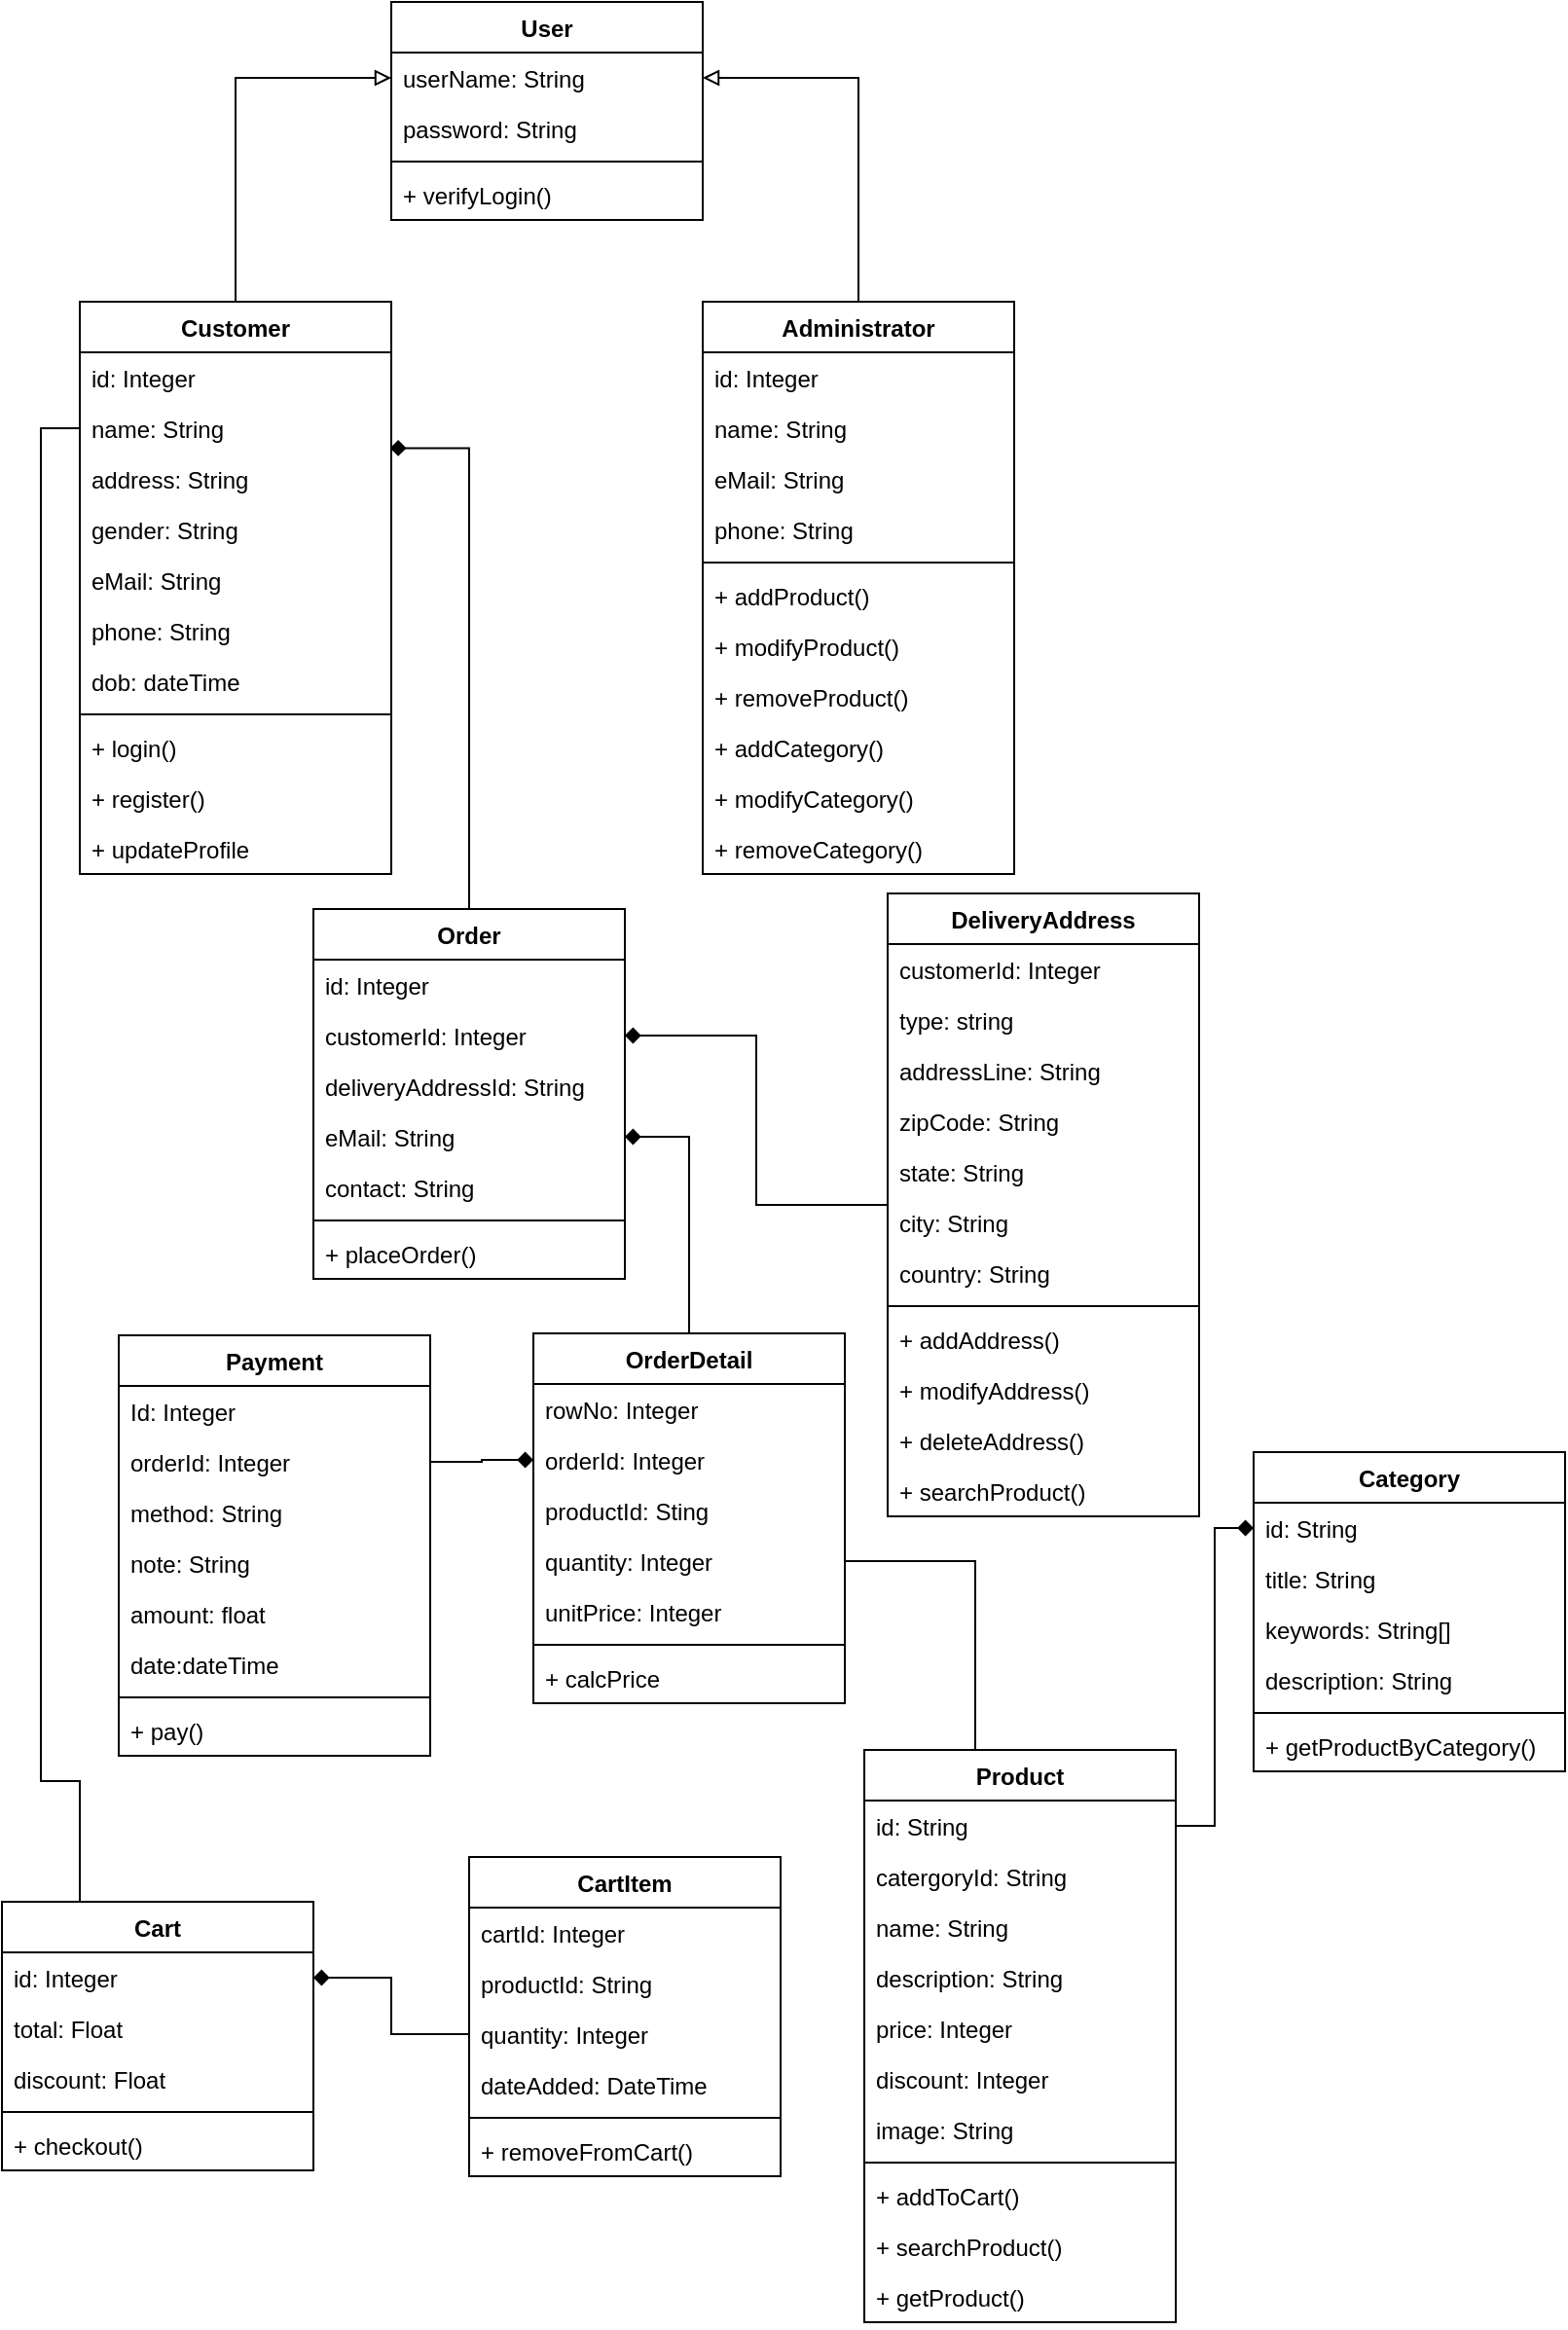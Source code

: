 <mxfile version="13.2.1" type="device"><diagram name="Page-1" id="c4acf3e9-155e-7222-9cf6-157b1a14988f"><mxGraphModel dx="4176" dy="492" grid="1" gridSize="10" guides="1" tooltips="1" connect="1" arrows="1" fold="1" page="1" pageScale="1" pageWidth="827" pageHeight="1169" background="#ffffff" math="0" shadow="0"><root><mxCell id="0"/><mxCell id="1" parent="0"/><mxCell id="T1n9nwvDOvNooArTPlpP-39" style="edgeStyle=orthogonalEdgeStyle;rounded=0;orthogonalLoop=1;jettySize=auto;html=1;entryX=0;entryY=0.5;entryDx=0;entryDy=0;endArrow=block;endFill=0;" parent="1" source="T1n9nwvDOvNooArTPlpP-8" target="T1n9nwvDOvNooArTPlpP-3" edge="1"><mxGeometry relative="1" as="geometry"/></mxCell><mxCell id="T1n9nwvDOvNooArTPlpP-40" style="edgeStyle=orthogonalEdgeStyle;rounded=0;orthogonalLoop=1;jettySize=auto;html=1;exitX=0.5;exitY=0;exitDx=0;exitDy=0;entryX=1;entryY=0.5;entryDx=0;entryDy=0;endArrow=block;endFill=0;strokeWidth=1;" parent="1" source="T1n9nwvDOvNooArTPlpP-27" target="T1n9nwvDOvNooArTPlpP-3" edge="1"><mxGeometry relative="1" as="geometry"/></mxCell><mxCell id="T1n9nwvDOvNooArTPlpP-107" style="edgeStyle=orthogonalEdgeStyle;rounded=0;orthogonalLoop=1;jettySize=auto;html=1;exitX=0.5;exitY=0;exitDx=0;exitDy=0;entryX=0.996;entryY=-0.108;entryDx=0;entryDy=0;entryPerimeter=0;endArrow=diamond;endFill=1;strokeWidth=1;" parent="1" source="T1n9nwvDOvNooArTPlpP-45" target="m4Jl85H7s8tDo2UNSigr-45" edge="1"><mxGeometry relative="1" as="geometry"/></mxCell><mxCell id="T1n9nwvDOvNooArTPlpP-110" style="edgeStyle=orthogonalEdgeStyle;rounded=0;orthogonalLoop=1;jettySize=auto;html=1;exitX=0.5;exitY=0;exitDx=0;exitDy=0;entryX=1;entryY=0.5;entryDx=0;entryDy=0;endArrow=diamond;endFill=1;strokeWidth=1;" parent="1" source="T1n9nwvDOvNooArTPlpP-76" target="T1n9nwvDOvNooArTPlpP-49" edge="1"><mxGeometry relative="1" as="geometry"/></mxCell><mxCell id="T1n9nwvDOvNooArTPlpP-115" style="edgeStyle=orthogonalEdgeStyle;rounded=0;orthogonalLoop=1;jettySize=auto;html=1;exitX=1;exitY=0.5;exitDx=0;exitDy=0;entryX=0;entryY=0.5;entryDx=0;entryDy=0;endArrow=diamond;endFill=1;strokeWidth=1;" parent="1" source="T1n9nwvDOvNooArTPlpP-88" target="T1n9nwvDOvNooArTPlpP-96" edge="1"><mxGeometry relative="1" as="geometry"/></mxCell><mxCell id="T1n9nwvDOvNooArTPlpP-124" style="edgeStyle=orthogonalEdgeStyle;rounded=0;orthogonalLoop=1;jettySize=auto;html=1;exitX=1;exitY=0.5;exitDx=0;exitDy=0;entryX=0;entryY=0.5;entryDx=0;entryDy=0;endArrow=diamond;endFill=1;strokeWidth=1;" parent="1" source="m4Jl85H7s8tDo2UNSigr-83" target="T1n9nwvDOvNooArTPlpP-78" edge="1"><mxGeometry relative="1" as="geometry"/></mxCell><mxCell id="T1n9nwvDOvNooArTPlpP-141" style="edgeStyle=orthogonalEdgeStyle;rounded=0;orthogonalLoop=1;jettySize=auto;html=1;exitX=0.25;exitY=0;exitDx=0;exitDy=0;entryX=0;entryY=0.5;entryDx=0;entryDy=0;endArrow=none;endFill=0;strokeWidth=1;" parent="1" source="T1n9nwvDOvNooArTPlpP-125" target="m4Jl85H7s8tDo2UNSigr-44" edge="1"><mxGeometry relative="1" as="geometry"><Array as="points"><mxPoint x="-3270" y="920"/><mxPoint x="-3270" y="225"/></Array></mxGeometry></mxCell><mxCell id="T1n9nwvDOvNooArTPlpP-140" style="edgeStyle=orthogonalEdgeStyle;rounded=0;orthogonalLoop=1;jettySize=auto;html=1;exitX=0;exitY=0.5;exitDx=0;exitDy=0;endArrow=diamond;endFill=1;strokeWidth=1;" parent="1" source="T1n9nwvDOvNooArTPlpP-136" target="T1n9nwvDOvNooArTPlpP-126" edge="1"><mxGeometry relative="1" as="geometry"/></mxCell><mxCell id="T1n9nwvDOvNooArTPlpP-2" value="User" style="swimlane;fontStyle=1;align=center;verticalAlign=top;childLayout=stackLayout;horizontal=1;startSize=26;horizontalStack=0;resizeParent=1;resizeParentMax=0;resizeLast=0;collapsible=1;marginBottom=0;strokeColor=#000000;" parent="1" vertex="1"><mxGeometry x="-3090" y="6" width="160" height="112" as="geometry"/></mxCell><mxCell id="T1n9nwvDOvNooArTPlpP-3" value="userName: String" style="text;strokeColor=none;fillColor=none;align=left;verticalAlign=top;spacingLeft=4;spacingRight=4;overflow=hidden;rotatable=0;points=[[0,0.5],[1,0.5]];portConstraint=eastwest;" parent="T1n9nwvDOvNooArTPlpP-2" vertex="1"><mxGeometry y="26" width="160" height="26" as="geometry"/></mxCell><mxCell id="T1n9nwvDOvNooArTPlpP-6" value="password: String" style="text;strokeColor=none;fillColor=none;align=left;verticalAlign=top;spacingLeft=4;spacingRight=4;overflow=hidden;rotatable=0;points=[[0,0.5],[1,0.5]];portConstraint=eastwest;" parent="T1n9nwvDOvNooArTPlpP-2" vertex="1"><mxGeometry y="52" width="160" height="26" as="geometry"/></mxCell><mxCell id="T1n9nwvDOvNooArTPlpP-4" value="" style="line;strokeWidth=1;fillColor=none;align=left;verticalAlign=middle;spacingTop=-1;spacingLeft=3;spacingRight=3;rotatable=0;labelPosition=right;points=[];portConstraint=eastwest;" parent="T1n9nwvDOvNooArTPlpP-2" vertex="1"><mxGeometry y="78" width="160" height="8" as="geometry"/></mxCell><mxCell id="T1n9nwvDOvNooArTPlpP-5" value="+ verifyLogin()" style="text;strokeColor=none;fillColor=none;align=left;verticalAlign=top;spacingLeft=4;spacingRight=4;overflow=hidden;rotatable=0;points=[[0,0.5],[1,0.5]];portConstraint=eastwest;" parent="T1n9nwvDOvNooArTPlpP-2" vertex="1"><mxGeometry y="86" width="160" height="26" as="geometry"/></mxCell><mxCell id="T1n9nwvDOvNooArTPlpP-8" value="Customer" style="swimlane;fontStyle=1;align=center;verticalAlign=top;childLayout=stackLayout;horizontal=1;startSize=26;horizontalStack=0;resizeParent=1;resizeParentMax=0;resizeLast=0;collapsible=1;marginBottom=0;strokeColor=#000000;" parent="1" vertex="1"><mxGeometry x="-3250" y="160" width="160" height="294" as="geometry"/></mxCell><mxCell id="m4Jl85H7s8tDo2UNSigr-43" value="id: Integer" style="text;strokeColor=none;fillColor=none;align=left;verticalAlign=top;spacingLeft=4;spacingRight=4;overflow=hidden;rotatable=0;points=[[0,0.5],[1,0.5]];portConstraint=eastwest;" parent="T1n9nwvDOvNooArTPlpP-8" vertex="1"><mxGeometry y="26" width="160" height="26" as="geometry"/></mxCell><mxCell id="m4Jl85H7s8tDo2UNSigr-44" value="name: String" style="text;strokeColor=none;fillColor=none;align=left;verticalAlign=top;spacingLeft=4;spacingRight=4;overflow=hidden;rotatable=0;points=[[0,0.5],[1,0.5]];portConstraint=eastwest;" parent="T1n9nwvDOvNooArTPlpP-8" vertex="1"><mxGeometry y="52" width="160" height="26" as="geometry"/></mxCell><mxCell id="m4Jl85H7s8tDo2UNSigr-45" value="address: String" style="text;strokeColor=none;fillColor=none;align=left;verticalAlign=top;spacingLeft=4;spacingRight=4;overflow=hidden;rotatable=0;points=[[0,0.5],[1,0.5]];portConstraint=eastwest;" parent="T1n9nwvDOvNooArTPlpP-8" vertex="1"><mxGeometry y="78" width="160" height="26" as="geometry"/></mxCell><mxCell id="qxZsNYd_0DM3ikeg8YH5-7" value="gender: String" style="text;strokeColor=none;fillColor=none;align=left;verticalAlign=top;spacingLeft=4;spacingRight=4;overflow=hidden;rotatable=0;points=[[0,0.5],[1,0.5]];portConstraint=eastwest;" vertex="1" parent="T1n9nwvDOvNooArTPlpP-8"><mxGeometry y="104" width="160" height="26" as="geometry"/></mxCell><mxCell id="m4Jl85H7s8tDo2UNSigr-46" value="eMail: String" style="text;strokeColor=none;fillColor=none;align=left;verticalAlign=top;spacingLeft=4;spacingRight=4;overflow=hidden;rotatable=0;points=[[0,0.5],[1,0.5]];portConstraint=eastwest;" parent="T1n9nwvDOvNooArTPlpP-8" vertex="1"><mxGeometry y="130" width="160" height="26" as="geometry"/></mxCell><mxCell id="m4Jl85H7s8tDo2UNSigr-47" value="phone: String" style="text;strokeColor=none;fillColor=none;align=left;verticalAlign=top;spacingLeft=4;spacingRight=4;overflow=hidden;rotatable=0;points=[[0,0.5],[1,0.5]];portConstraint=eastwest;" parent="T1n9nwvDOvNooArTPlpP-8" vertex="1"><mxGeometry y="156" width="160" height="26" as="geometry"/></mxCell><mxCell id="qxZsNYd_0DM3ikeg8YH5-8" value="dob: dateTime" style="text;strokeColor=none;fillColor=none;align=left;verticalAlign=top;spacingLeft=4;spacingRight=4;overflow=hidden;rotatable=0;points=[[0,0.5],[1,0.5]];portConstraint=eastwest;" vertex="1" parent="T1n9nwvDOvNooArTPlpP-8"><mxGeometry y="182" width="160" height="26" as="geometry"/></mxCell><mxCell id="T1n9nwvDOvNooArTPlpP-11" value="" style="line;strokeWidth=1;fillColor=none;align=left;verticalAlign=middle;spacingTop=-1;spacingLeft=3;spacingRight=3;rotatable=0;labelPosition=right;points=[];portConstraint=eastwest;" parent="T1n9nwvDOvNooArTPlpP-8" vertex="1"><mxGeometry y="208" width="160" height="8" as="geometry"/></mxCell><mxCell id="T1n9nwvDOvNooArTPlpP-35" value="+ login()" style="text;strokeColor=none;fillColor=none;align=left;verticalAlign=top;spacingLeft=4;spacingRight=4;overflow=hidden;rotatable=0;points=[[0,0.5],[1,0.5]];portConstraint=eastwest;" parent="T1n9nwvDOvNooArTPlpP-8" vertex="1"><mxGeometry y="216" width="160" height="26" as="geometry"/></mxCell><mxCell id="T1n9nwvDOvNooArTPlpP-38" value="+ register()" style="text;strokeColor=none;fillColor=none;align=left;verticalAlign=top;spacingLeft=4;spacingRight=4;overflow=hidden;rotatable=0;points=[[0,0.5],[1,0.5]];portConstraint=eastwest;" parent="T1n9nwvDOvNooArTPlpP-8" vertex="1"><mxGeometry y="242" width="160" height="26" as="geometry"/></mxCell><mxCell id="T1n9nwvDOvNooArTPlpP-37" value="+ updateProfile" style="text;strokeColor=none;fillColor=none;align=left;verticalAlign=top;spacingLeft=4;spacingRight=4;overflow=hidden;rotatable=0;points=[[0,0.5],[1,0.5]];portConstraint=eastwest;" parent="T1n9nwvDOvNooArTPlpP-8" vertex="1"><mxGeometry y="268" width="160" height="26" as="geometry"/></mxCell><mxCell id="T1n9nwvDOvNooArTPlpP-27" value="Administrator" style="swimlane;fontStyle=1;align=center;verticalAlign=top;childLayout=stackLayout;horizontal=1;startSize=26;horizontalStack=0;resizeParent=1;resizeParentMax=0;resizeLast=0;collapsible=1;marginBottom=0;strokeColor=#000000;" parent="1" vertex="1"><mxGeometry x="-2930" y="160" width="160" height="294" as="geometry"/></mxCell><mxCell id="T1n9nwvDOvNooArTPlpP-28" value="id: Integer" style="text;strokeColor=none;fillColor=none;align=left;verticalAlign=top;spacingLeft=4;spacingRight=4;overflow=hidden;rotatable=0;points=[[0,0.5],[1,0.5]];portConstraint=eastwest;" parent="T1n9nwvDOvNooArTPlpP-27" vertex="1"><mxGeometry y="26" width="160" height="26" as="geometry"/></mxCell><mxCell id="T1n9nwvDOvNooArTPlpP-29" value="name: String" style="text;strokeColor=none;fillColor=none;align=left;verticalAlign=top;spacingLeft=4;spacingRight=4;overflow=hidden;rotatable=0;points=[[0,0.5],[1,0.5]];portConstraint=eastwest;" parent="T1n9nwvDOvNooArTPlpP-27" vertex="1"><mxGeometry y="52" width="160" height="26" as="geometry"/></mxCell><mxCell id="T1n9nwvDOvNooArTPlpP-31" value="eMail: String" style="text;strokeColor=none;fillColor=none;align=left;verticalAlign=top;spacingLeft=4;spacingRight=4;overflow=hidden;rotatable=0;points=[[0,0.5],[1,0.5]];portConstraint=eastwest;" parent="T1n9nwvDOvNooArTPlpP-27" vertex="1"><mxGeometry y="78" width="160" height="26" as="geometry"/></mxCell><mxCell id="T1n9nwvDOvNooArTPlpP-32" value="phone: String" style="text;strokeColor=none;fillColor=none;align=left;verticalAlign=top;spacingLeft=4;spacingRight=4;overflow=hidden;rotatable=0;points=[[0,0.5],[1,0.5]];portConstraint=eastwest;" parent="T1n9nwvDOvNooArTPlpP-27" vertex="1"><mxGeometry y="104" width="160" height="26" as="geometry"/></mxCell><mxCell id="T1n9nwvDOvNooArTPlpP-33" value="" style="line;strokeWidth=1;fillColor=none;align=left;verticalAlign=middle;spacingTop=-1;spacingLeft=3;spacingRight=3;rotatable=0;labelPosition=right;points=[];portConstraint=eastwest;" parent="T1n9nwvDOvNooArTPlpP-27" vertex="1"><mxGeometry y="130" width="160" height="8" as="geometry"/></mxCell><mxCell id="T1n9nwvDOvNooArTPlpP-41" value="+ addProduct()" style="text;strokeColor=none;fillColor=none;align=left;verticalAlign=top;spacingLeft=4;spacingRight=4;overflow=hidden;rotatable=0;points=[[0,0.5],[1,0.5]];portConstraint=eastwest;" parent="T1n9nwvDOvNooArTPlpP-27" vertex="1"><mxGeometry y="138" width="160" height="26" as="geometry"/></mxCell><mxCell id="T1n9nwvDOvNooArTPlpP-44" value="+ modifyProduct()" style="text;strokeColor=none;fillColor=none;align=left;verticalAlign=top;spacingLeft=4;spacingRight=4;overflow=hidden;rotatable=0;points=[[0,0.5],[1,0.5]];portConstraint=eastwest;" parent="T1n9nwvDOvNooArTPlpP-27" vertex="1"><mxGeometry y="164" width="160" height="26" as="geometry"/></mxCell><mxCell id="T1n9nwvDOvNooArTPlpP-34" value="+ removeProduct()" style="text;strokeColor=none;fillColor=none;align=left;verticalAlign=top;spacingLeft=4;spacingRight=4;overflow=hidden;rotatable=0;points=[[0,0.5],[1,0.5]];portConstraint=eastwest;" parent="T1n9nwvDOvNooArTPlpP-27" vertex="1"><mxGeometry y="190" width="160" height="26" as="geometry"/></mxCell><mxCell id="T1n9nwvDOvNooArTPlpP-42" value="+ addCategory()" style="text;strokeColor=none;fillColor=none;align=left;verticalAlign=top;spacingLeft=4;spacingRight=4;overflow=hidden;rotatable=0;points=[[0,0.5],[1,0.5]];portConstraint=eastwest;" parent="T1n9nwvDOvNooArTPlpP-27" vertex="1"><mxGeometry y="216" width="160" height="26" as="geometry"/></mxCell><mxCell id="T1n9nwvDOvNooArTPlpP-75" value="+ modifyCategory()" style="text;strokeColor=none;fillColor=none;align=left;verticalAlign=top;spacingLeft=4;spacingRight=4;overflow=hidden;rotatable=0;points=[[0,0.5],[1,0.5]];portConstraint=eastwest;" parent="T1n9nwvDOvNooArTPlpP-27" vertex="1"><mxGeometry y="242" width="160" height="26" as="geometry"/></mxCell><mxCell id="T1n9nwvDOvNooArTPlpP-43" value="+ removeCategory()" style="text;strokeColor=none;fillColor=none;align=left;verticalAlign=top;spacingLeft=4;spacingRight=4;overflow=hidden;rotatable=0;points=[[0,0.5],[1,0.5]];portConstraint=eastwest;" parent="T1n9nwvDOvNooArTPlpP-27" vertex="1"><mxGeometry y="268" width="160" height="26" as="geometry"/></mxCell><mxCell id="lBi5rtY-Wy0PxERmM9vF-5" style="edgeStyle=orthogonalEdgeStyle;rounded=0;orthogonalLoop=1;jettySize=auto;html=1;entryX=1;entryY=0.5;entryDx=0;entryDy=0;endArrow=diamond;endFill=1;" parent="1" source="T1n9nwvDOvNooArTPlpP-63" target="T1n9nwvDOvNooArTPlpP-47" edge="1"><mxGeometry relative="1" as="geometry"/></mxCell><mxCell id="T1n9nwvDOvNooArTPlpP-76" value="OrderDetail" style="swimlane;fontStyle=1;align=center;verticalAlign=top;childLayout=stackLayout;horizontal=1;startSize=26;horizontalStack=0;resizeParent=1;resizeParentMax=0;resizeLast=0;collapsible=1;marginBottom=0;strokeColor=#000000;" parent="1" vertex="1"><mxGeometry x="-3017" y="690" width="160" height="190" as="geometry"/></mxCell><mxCell id="T1n9nwvDOvNooArTPlpP-77" value="rowNo: Integer" style="text;strokeColor=none;fillColor=none;align=left;verticalAlign=top;spacingLeft=4;spacingRight=4;overflow=hidden;rotatable=0;points=[[0,0.5],[1,0.5]];portConstraint=eastwest;" parent="T1n9nwvDOvNooArTPlpP-76" vertex="1"><mxGeometry y="26" width="160" height="26" as="geometry"/></mxCell><mxCell id="T1n9nwvDOvNooArTPlpP-78" value="orderId: Integer" style="text;strokeColor=none;fillColor=none;align=left;verticalAlign=top;spacingLeft=4;spacingRight=4;overflow=hidden;rotatable=0;points=[[0,0.5],[1,0.5]];portConstraint=eastwest;" parent="T1n9nwvDOvNooArTPlpP-76" vertex="1"><mxGeometry y="52" width="160" height="26" as="geometry"/></mxCell><mxCell id="T1n9nwvDOvNooArTPlpP-79" value="productId: Sting" style="text;strokeColor=none;fillColor=none;align=left;verticalAlign=top;spacingLeft=4;spacingRight=4;overflow=hidden;rotatable=0;points=[[0,0.5],[1,0.5]];portConstraint=eastwest;" parent="T1n9nwvDOvNooArTPlpP-76" vertex="1"><mxGeometry y="78" width="160" height="26" as="geometry"/></mxCell><mxCell id="T1n9nwvDOvNooArTPlpP-80" value="quantity: Integer" style="text;strokeColor=none;fillColor=none;align=left;verticalAlign=top;spacingLeft=4;spacingRight=4;overflow=hidden;rotatable=0;points=[[0,0.5],[1,0.5]];portConstraint=eastwest;" parent="T1n9nwvDOvNooArTPlpP-76" vertex="1"><mxGeometry y="104" width="160" height="26" as="geometry"/></mxCell><mxCell id="lBi5rtY-Wy0PxERmM9vF-2" value="unitPrice: Integer" style="text;strokeColor=none;fillColor=none;align=left;verticalAlign=top;spacingLeft=4;spacingRight=4;overflow=hidden;rotatable=0;points=[[0,0.5],[1,0.5]];portConstraint=eastwest;" parent="T1n9nwvDOvNooArTPlpP-76" vertex="1"><mxGeometry y="130" width="160" height="26" as="geometry"/></mxCell><mxCell id="T1n9nwvDOvNooArTPlpP-82" value="" style="line;strokeWidth=1;fillColor=none;align=left;verticalAlign=middle;spacingTop=-1;spacingLeft=3;spacingRight=3;rotatable=0;labelPosition=right;points=[];portConstraint=eastwest;" parent="T1n9nwvDOvNooArTPlpP-76" vertex="1"><mxGeometry y="156" width="160" height="8" as="geometry"/></mxCell><mxCell id="T1n9nwvDOvNooArTPlpP-83" value="+ calcPrice" style="text;strokeColor=none;fillColor=none;align=left;verticalAlign=top;spacingLeft=4;spacingRight=4;overflow=hidden;rotatable=0;points=[[0,0.5],[1,0.5]];portConstraint=eastwest;" parent="T1n9nwvDOvNooArTPlpP-76" vertex="1"><mxGeometry y="164" width="160" height="26" as="geometry"/></mxCell><mxCell id="T1n9nwvDOvNooArTPlpP-63" value="DeliveryAddress" style="swimlane;fontStyle=1;align=center;verticalAlign=top;childLayout=stackLayout;horizontal=1;startSize=26;horizontalStack=0;resizeParent=1;resizeParentMax=0;resizeLast=0;collapsible=1;marginBottom=0;strokeColor=#000000;" parent="1" vertex="1"><mxGeometry x="-2835" y="464" width="160" height="320" as="geometry"/></mxCell><mxCell id="T1n9nwvDOvNooArTPlpP-65" value="customerId: Integer" style="text;strokeColor=none;fillColor=none;align=left;verticalAlign=top;spacingLeft=4;spacingRight=4;overflow=hidden;rotatable=0;points=[[0,0.5],[1,0.5]];portConstraint=eastwest;" parent="T1n9nwvDOvNooArTPlpP-63" vertex="1"><mxGeometry y="26" width="160" height="26" as="geometry"/></mxCell><mxCell id="T1n9nwvDOvNooArTPlpP-67" value="type: string" style="text;strokeColor=none;fillColor=none;align=left;verticalAlign=top;spacingLeft=4;spacingRight=4;overflow=hidden;rotatable=0;points=[[0,0.5],[1,0.5]];portConstraint=eastwest;" parent="T1n9nwvDOvNooArTPlpP-63" vertex="1"><mxGeometry y="52" width="160" height="26" as="geometry"/></mxCell><mxCell id="T1n9nwvDOvNooArTPlpP-66" value="addressLine: String" style="text;strokeColor=none;fillColor=none;align=left;verticalAlign=top;spacingLeft=4;spacingRight=4;overflow=hidden;rotatable=0;points=[[0,0.5],[1,0.5]];portConstraint=eastwest;" parent="T1n9nwvDOvNooArTPlpP-63" vertex="1"><mxGeometry y="78" width="160" height="26" as="geometry"/></mxCell><mxCell id="qxZsNYd_0DM3ikeg8YH5-1" value="zipCode: String" style="text;strokeColor=none;fillColor=none;align=left;verticalAlign=top;spacingLeft=4;spacingRight=4;overflow=hidden;rotatable=0;points=[[0,0.5],[1,0.5]];portConstraint=eastwest;" vertex="1" parent="T1n9nwvDOvNooArTPlpP-63"><mxGeometry y="104" width="160" height="26" as="geometry"/></mxCell><mxCell id="qxZsNYd_0DM3ikeg8YH5-2" value="state: String" style="text;strokeColor=none;fillColor=none;align=left;verticalAlign=top;spacingLeft=4;spacingRight=4;overflow=hidden;rotatable=0;points=[[0,0.5],[1,0.5]];portConstraint=eastwest;" vertex="1" parent="T1n9nwvDOvNooArTPlpP-63"><mxGeometry y="130" width="160" height="26" as="geometry"/></mxCell><mxCell id="qxZsNYd_0DM3ikeg8YH5-5" value="city: String" style="text;strokeColor=none;fillColor=none;align=left;verticalAlign=top;spacingLeft=4;spacingRight=4;overflow=hidden;rotatable=0;points=[[0,0.5],[1,0.5]];portConstraint=eastwest;" vertex="1" parent="T1n9nwvDOvNooArTPlpP-63"><mxGeometry y="156" width="160" height="26" as="geometry"/></mxCell><mxCell id="qxZsNYd_0DM3ikeg8YH5-6" value="country: String" style="text;strokeColor=none;fillColor=none;align=left;verticalAlign=top;spacingLeft=4;spacingRight=4;overflow=hidden;rotatable=0;points=[[0,0.5],[1,0.5]];portConstraint=eastwest;" vertex="1" parent="T1n9nwvDOvNooArTPlpP-63"><mxGeometry y="182" width="160" height="26" as="geometry"/></mxCell><mxCell id="T1n9nwvDOvNooArTPlpP-69" value="" style="line;strokeWidth=1;fillColor=none;align=left;verticalAlign=middle;spacingTop=-1;spacingLeft=3;spacingRight=3;rotatable=0;labelPosition=right;points=[];portConstraint=eastwest;" parent="T1n9nwvDOvNooArTPlpP-63" vertex="1"><mxGeometry y="208" width="160" height="8" as="geometry"/></mxCell><mxCell id="T1n9nwvDOvNooArTPlpP-70" value="+ addAddress()" style="text;strokeColor=none;fillColor=none;align=left;verticalAlign=top;spacingLeft=4;spacingRight=4;overflow=hidden;rotatable=0;points=[[0,0.5],[1,0.5]];portConstraint=eastwest;" parent="T1n9nwvDOvNooArTPlpP-63" vertex="1"><mxGeometry y="216" width="160" height="26" as="geometry"/></mxCell><mxCell id="T1n9nwvDOvNooArTPlpP-71" value="+ modifyAddress()" style="text;strokeColor=none;fillColor=none;align=left;verticalAlign=top;spacingLeft=4;spacingRight=4;overflow=hidden;rotatable=0;points=[[0,0.5],[1,0.5]];portConstraint=eastwest;" parent="T1n9nwvDOvNooArTPlpP-63" vertex="1"><mxGeometry y="242" width="160" height="26" as="geometry"/></mxCell><mxCell id="T1n9nwvDOvNooArTPlpP-72" value="+ deleteAddress()" style="text;strokeColor=none;fillColor=none;align=left;verticalAlign=top;spacingLeft=4;spacingRight=4;overflow=hidden;rotatable=0;points=[[0,0.5],[1,0.5]];portConstraint=eastwest;" parent="T1n9nwvDOvNooArTPlpP-63" vertex="1"><mxGeometry y="268" width="160" height="26" as="geometry"/></mxCell><mxCell id="T1n9nwvDOvNooArTPlpP-73" value="+ searchProduct()" style="text;strokeColor=none;fillColor=none;align=left;verticalAlign=top;spacingLeft=4;spacingRight=4;overflow=hidden;rotatable=0;points=[[0,0.5],[1,0.5]];portConstraint=eastwest;" parent="T1n9nwvDOvNooArTPlpP-63" vertex="1"><mxGeometry y="294" width="160" height="26" as="geometry"/></mxCell><mxCell id="T1n9nwvDOvNooArTPlpP-87" value="Product" style="swimlane;fontStyle=1;align=center;verticalAlign=top;childLayout=stackLayout;horizontal=1;startSize=26;horizontalStack=0;resizeParent=1;resizeParentMax=0;resizeLast=0;collapsible=1;marginBottom=0;strokeColor=#000000;" parent="1" vertex="1"><mxGeometry x="-2847" y="904" width="160" height="294" as="geometry"/></mxCell><mxCell id="T1n9nwvDOvNooArTPlpP-88" value="id: String" style="text;strokeColor=none;fillColor=none;align=left;verticalAlign=top;spacingLeft=4;spacingRight=4;overflow=hidden;rotatable=0;points=[[0,0.5],[1,0.5]];portConstraint=eastwest;" parent="T1n9nwvDOvNooArTPlpP-87" vertex="1"><mxGeometry y="26" width="160" height="26" as="geometry"/></mxCell><mxCell id="qxZsNYd_0DM3ikeg8YH5-10" value="catergoryId: String" style="text;strokeColor=none;fillColor=none;align=left;verticalAlign=top;spacingLeft=4;spacingRight=4;overflow=hidden;rotatable=0;points=[[0,0.5],[1,0.5]];portConstraint=eastwest;" vertex="1" parent="T1n9nwvDOvNooArTPlpP-87"><mxGeometry y="52" width="160" height="26" as="geometry"/></mxCell><mxCell id="T1n9nwvDOvNooArTPlpP-89" value="name: String" style="text;strokeColor=none;fillColor=none;align=left;verticalAlign=top;spacingLeft=4;spacingRight=4;overflow=hidden;rotatable=0;points=[[0,0.5],[1,0.5]];portConstraint=eastwest;" parent="T1n9nwvDOvNooArTPlpP-87" vertex="1"><mxGeometry y="78" width="160" height="26" as="geometry"/></mxCell><mxCell id="T1n9nwvDOvNooArTPlpP-90" value="description: String" style="text;strokeColor=none;fillColor=none;align=left;verticalAlign=top;spacingLeft=4;spacingRight=4;overflow=hidden;rotatable=0;points=[[0,0.5],[1,0.5]];portConstraint=eastwest;" parent="T1n9nwvDOvNooArTPlpP-87" vertex="1"><mxGeometry y="104" width="160" height="26" as="geometry"/></mxCell><mxCell id="T1n9nwvDOvNooArTPlpP-91" value="price: Integer" style="text;strokeColor=none;fillColor=none;align=left;verticalAlign=top;spacingLeft=4;spacingRight=4;overflow=hidden;rotatable=0;points=[[0,0.5],[1,0.5]];portConstraint=eastwest;" parent="T1n9nwvDOvNooArTPlpP-87" vertex="1"><mxGeometry y="130" width="160" height="26" as="geometry"/></mxCell><mxCell id="qxZsNYd_0DM3ikeg8YH5-11" value="discount: Integer" style="text;strokeColor=none;fillColor=none;align=left;verticalAlign=top;spacingLeft=4;spacingRight=4;overflow=hidden;rotatable=0;points=[[0,0.5],[1,0.5]];portConstraint=eastwest;" vertex="1" parent="T1n9nwvDOvNooArTPlpP-87"><mxGeometry y="156" width="160" height="26" as="geometry"/></mxCell><mxCell id="T1n9nwvDOvNooArTPlpP-94" value="image: String" style="text;strokeColor=none;fillColor=none;align=left;verticalAlign=top;spacingLeft=4;spacingRight=4;overflow=hidden;rotatable=0;points=[[0,0.5],[1,0.5]];portConstraint=eastwest;" parent="T1n9nwvDOvNooArTPlpP-87" vertex="1"><mxGeometry y="182" width="160" height="26" as="geometry"/></mxCell><mxCell id="T1n9nwvDOvNooArTPlpP-92" value="" style="line;strokeWidth=1;fillColor=none;align=left;verticalAlign=middle;spacingTop=-1;spacingLeft=3;spacingRight=3;rotatable=0;labelPosition=right;points=[];portConstraint=eastwest;" parent="T1n9nwvDOvNooArTPlpP-87" vertex="1"><mxGeometry y="208" width="160" height="8" as="geometry"/></mxCell><mxCell id="T1n9nwvDOvNooArTPlpP-132" value="+ addToCart()" style="text;strokeColor=none;fillColor=none;align=left;verticalAlign=top;spacingLeft=4;spacingRight=4;overflow=hidden;rotatable=0;points=[[0,0.5],[1,0.5]];portConstraint=eastwest;" parent="T1n9nwvDOvNooArTPlpP-87" vertex="1"><mxGeometry y="216" width="160" height="26" as="geometry"/></mxCell><mxCell id="T1n9nwvDOvNooArTPlpP-93" value="+ searchProduct()" style="text;strokeColor=none;fillColor=none;align=left;verticalAlign=top;spacingLeft=4;spacingRight=4;overflow=hidden;rotatable=0;points=[[0,0.5],[1,0.5]];portConstraint=eastwest;" parent="T1n9nwvDOvNooArTPlpP-87" vertex="1"><mxGeometry y="242" width="160" height="26" as="geometry"/></mxCell><mxCell id="lBi5rtY-Wy0PxERmM9vF-3" value="+ getProduct()" style="text;strokeColor=none;fillColor=none;align=left;verticalAlign=top;spacingLeft=4;spacingRight=4;overflow=hidden;rotatable=0;points=[[0,0.5],[1,0.5]];portConstraint=eastwest;" parent="T1n9nwvDOvNooArTPlpP-87" vertex="1"><mxGeometry y="268" width="160" height="26" as="geometry"/></mxCell><mxCell id="T1n9nwvDOvNooArTPlpP-95" value="Category" style="swimlane;fontStyle=1;align=center;verticalAlign=top;childLayout=stackLayout;horizontal=1;startSize=26;horizontalStack=0;resizeParent=1;resizeParentMax=0;resizeLast=0;collapsible=1;marginBottom=0;strokeColor=#000000;" parent="1" vertex="1"><mxGeometry x="-2647" y="751" width="160" height="164" as="geometry"/></mxCell><mxCell id="T1n9nwvDOvNooArTPlpP-96" value="id: String" style="text;strokeColor=none;fillColor=none;align=left;verticalAlign=top;spacingLeft=4;spacingRight=4;overflow=hidden;rotatable=0;points=[[0,0.5],[1,0.5]];portConstraint=eastwest;" parent="T1n9nwvDOvNooArTPlpP-95" vertex="1"><mxGeometry y="26" width="160" height="26" as="geometry"/></mxCell><mxCell id="T1n9nwvDOvNooArTPlpP-97" value="title: String" style="text;strokeColor=none;fillColor=none;align=left;verticalAlign=top;spacingLeft=4;spacingRight=4;overflow=hidden;rotatable=0;points=[[0,0.5],[1,0.5]];portConstraint=eastwest;" parent="T1n9nwvDOvNooArTPlpP-95" vertex="1"><mxGeometry y="52" width="160" height="26" as="geometry"/></mxCell><mxCell id="T1n9nwvDOvNooArTPlpP-98" value="keywords: String[]" style="text;strokeColor=none;fillColor=none;align=left;verticalAlign=top;spacingLeft=4;spacingRight=4;overflow=hidden;rotatable=0;points=[[0,0.5],[1,0.5]];portConstraint=eastwest;" parent="T1n9nwvDOvNooArTPlpP-95" vertex="1"><mxGeometry y="78" width="160" height="26" as="geometry"/></mxCell><mxCell id="qxZsNYd_0DM3ikeg8YH5-9" value="description: String" style="text;strokeColor=none;fillColor=none;align=left;verticalAlign=top;spacingLeft=4;spacingRight=4;overflow=hidden;rotatable=0;points=[[0,0.5],[1,0.5]];portConstraint=eastwest;" vertex="1" parent="T1n9nwvDOvNooArTPlpP-95"><mxGeometry y="104" width="160" height="26" as="geometry"/></mxCell><mxCell id="T1n9nwvDOvNooArTPlpP-101" value="" style="line;strokeWidth=1;fillColor=none;align=left;verticalAlign=middle;spacingTop=-1;spacingLeft=3;spacingRight=3;rotatable=0;labelPosition=right;points=[];portConstraint=eastwest;" parent="T1n9nwvDOvNooArTPlpP-95" vertex="1"><mxGeometry y="130" width="160" height="8" as="geometry"/></mxCell><mxCell id="T1n9nwvDOvNooArTPlpP-102" value="+ getProductByCategory()" style="text;strokeColor=none;fillColor=none;align=left;verticalAlign=top;spacingLeft=4;spacingRight=4;overflow=hidden;rotatable=0;points=[[0,0.5],[1,0.5]];portConstraint=eastwest;" parent="T1n9nwvDOvNooArTPlpP-95" vertex="1"><mxGeometry y="138" width="160" height="26" as="geometry"/></mxCell><mxCell id="T1n9nwvDOvNooArTPlpP-45" value="Order" style="swimlane;fontStyle=1;align=center;verticalAlign=top;childLayout=stackLayout;horizontal=1;startSize=26;horizontalStack=0;resizeParent=1;resizeParentMax=0;resizeLast=0;collapsible=1;marginBottom=0;strokeColor=#000000;" parent="1" vertex="1"><mxGeometry x="-3130" y="472" width="160" height="190" as="geometry"/></mxCell><mxCell id="T1n9nwvDOvNooArTPlpP-46" value="id: Integer" style="text;strokeColor=none;fillColor=none;align=left;verticalAlign=top;spacingLeft=4;spacingRight=4;overflow=hidden;rotatable=0;points=[[0,0.5],[1,0.5]];portConstraint=eastwest;" parent="T1n9nwvDOvNooArTPlpP-45" vertex="1"><mxGeometry y="26" width="160" height="26" as="geometry"/></mxCell><mxCell id="T1n9nwvDOvNooArTPlpP-47" value="customerId: Integer" style="text;strokeColor=none;fillColor=none;align=left;verticalAlign=top;spacingLeft=4;spacingRight=4;overflow=hidden;rotatable=0;points=[[0,0.5],[1,0.5]];portConstraint=eastwest;" parent="T1n9nwvDOvNooArTPlpP-45" vertex="1"><mxGeometry y="52" width="160" height="26" as="geometry"/></mxCell><mxCell id="T1n9nwvDOvNooArTPlpP-48" value="deliveryAddressId: String" style="text;strokeColor=none;fillColor=none;align=left;verticalAlign=top;spacingLeft=4;spacingRight=4;overflow=hidden;rotatable=0;points=[[0,0.5],[1,0.5]];portConstraint=eastwest;" parent="T1n9nwvDOvNooArTPlpP-45" vertex="1"><mxGeometry y="78" width="160" height="26" as="geometry"/></mxCell><mxCell id="T1n9nwvDOvNooArTPlpP-49" value="eMail: String" style="text;strokeColor=none;fillColor=none;align=left;verticalAlign=top;spacingLeft=4;spacingRight=4;overflow=hidden;rotatable=0;points=[[0,0.5],[1,0.5]];portConstraint=eastwest;" parent="T1n9nwvDOvNooArTPlpP-45" vertex="1"><mxGeometry y="104" width="160" height="26" as="geometry"/></mxCell><mxCell id="T1n9nwvDOvNooArTPlpP-50" value="contact: String" style="text;strokeColor=none;fillColor=none;align=left;verticalAlign=top;spacingLeft=4;spacingRight=4;overflow=hidden;rotatable=0;points=[[0,0.5],[1,0.5]];portConstraint=eastwest;" parent="T1n9nwvDOvNooArTPlpP-45" vertex="1"><mxGeometry y="130" width="160" height="26" as="geometry"/></mxCell><mxCell id="T1n9nwvDOvNooArTPlpP-51" value="" style="line;strokeWidth=1;fillColor=none;align=left;verticalAlign=middle;spacingTop=-1;spacingLeft=3;spacingRight=3;rotatable=0;labelPosition=right;points=[];portConstraint=eastwest;" parent="T1n9nwvDOvNooArTPlpP-45" vertex="1"><mxGeometry y="156" width="160" height="8" as="geometry"/></mxCell><mxCell id="T1n9nwvDOvNooArTPlpP-52" value="+ placeOrder()" style="text;strokeColor=none;fillColor=none;align=left;verticalAlign=top;spacingLeft=4;spacingRight=4;overflow=hidden;rotatable=0;points=[[0,0.5],[1,0.5]];portConstraint=eastwest;" parent="T1n9nwvDOvNooArTPlpP-45" vertex="1"><mxGeometry y="164" width="160" height="26" as="geometry"/></mxCell><mxCell id="T1n9nwvDOvNooArTPlpP-116" value="Payment" style="swimlane;fontStyle=1;align=center;verticalAlign=top;childLayout=stackLayout;horizontal=1;startSize=26;horizontalStack=0;resizeParent=1;resizeParentMax=0;resizeLast=0;collapsible=1;marginBottom=0;strokeColor=#000000;" parent="1" vertex="1"><mxGeometry x="-3230" y="691" width="160" height="216" as="geometry"/></mxCell><mxCell id="qxZsNYd_0DM3ikeg8YH5-12" value="Id: Integer" style="text;strokeColor=none;fillColor=none;align=left;verticalAlign=top;spacingLeft=4;spacingRight=4;overflow=hidden;rotatable=0;points=[[0,0.5],[1,0.5]];portConstraint=eastwest;" vertex="1" parent="T1n9nwvDOvNooArTPlpP-116"><mxGeometry y="26" width="160" height="26" as="geometry"/></mxCell><mxCell id="m4Jl85H7s8tDo2UNSigr-83" value="orderId: Integer" style="text;strokeColor=none;fillColor=none;align=left;verticalAlign=top;spacingLeft=4;spacingRight=4;overflow=hidden;rotatable=0;points=[[0,0.5],[1,0.5]];portConstraint=eastwest;" parent="T1n9nwvDOvNooArTPlpP-116" vertex="1"><mxGeometry y="52" width="160" height="26" as="geometry"/></mxCell><mxCell id="m4Jl85H7s8tDo2UNSigr-84" value="method: String" style="text;strokeColor=none;fillColor=none;align=left;verticalAlign=top;spacingLeft=4;spacingRight=4;overflow=hidden;rotatable=0;points=[[0,0.5],[1,0.5]];portConstraint=eastwest;" parent="T1n9nwvDOvNooArTPlpP-116" vertex="1"><mxGeometry y="78" width="160" height="26" as="geometry"/></mxCell><mxCell id="m4Jl85H7s8tDo2UNSigr-87" value="note: String" style="text;strokeColor=none;fillColor=none;align=left;verticalAlign=top;spacingLeft=4;spacingRight=4;overflow=hidden;rotatable=0;points=[[0,0.5],[1,0.5]];portConstraint=eastwest;" parent="T1n9nwvDOvNooArTPlpP-116" vertex="1"><mxGeometry y="104" width="160" height="26" as="geometry"/></mxCell><mxCell id="m4Jl85H7s8tDo2UNSigr-85" value="amount: float" style="text;strokeColor=none;fillColor=none;align=left;verticalAlign=top;spacingLeft=4;spacingRight=4;overflow=hidden;rotatable=0;points=[[0,0.5],[1,0.5]];portConstraint=eastwest;" parent="T1n9nwvDOvNooArTPlpP-116" vertex="1"><mxGeometry y="130" width="160" height="26" as="geometry"/></mxCell><mxCell id="qxZsNYd_0DM3ikeg8YH5-13" value="date:dateTime" style="text;strokeColor=none;fillColor=none;align=left;verticalAlign=top;spacingLeft=4;spacingRight=4;overflow=hidden;rotatable=0;points=[[0,0.5],[1,0.5]];portConstraint=eastwest;" vertex="1" parent="T1n9nwvDOvNooArTPlpP-116"><mxGeometry y="156" width="160" height="26" as="geometry"/></mxCell><mxCell id="T1n9nwvDOvNooArTPlpP-122" value="" style="line;strokeWidth=1;fillColor=none;align=left;verticalAlign=middle;spacingTop=-1;spacingLeft=3;spacingRight=3;rotatable=0;labelPosition=right;points=[];portConstraint=eastwest;" parent="T1n9nwvDOvNooArTPlpP-116" vertex="1"><mxGeometry y="182" width="160" height="8" as="geometry"/></mxCell><mxCell id="T1n9nwvDOvNooArTPlpP-123" value="+ pay()" style="text;strokeColor=none;fillColor=none;align=left;verticalAlign=top;spacingLeft=4;spacingRight=4;overflow=hidden;rotatable=0;points=[[0,0.5],[1,0.5]];portConstraint=eastwest;" parent="T1n9nwvDOvNooArTPlpP-116" vertex="1"><mxGeometry y="190" width="160" height="26" as="geometry"/></mxCell><mxCell id="T1n9nwvDOvNooArTPlpP-133" value="CartItem" style="swimlane;fontStyle=1;align=center;verticalAlign=top;childLayout=stackLayout;horizontal=1;startSize=26;horizontalStack=0;resizeParent=1;resizeParentMax=0;resizeLast=0;collapsible=1;marginBottom=0;strokeColor=#000000;" parent="1" vertex="1"><mxGeometry x="-3050" y="959" width="160" height="164" as="geometry"/></mxCell><mxCell id="T1n9nwvDOvNooArTPlpP-134" value="cartId: Integer" style="text;strokeColor=none;fillColor=none;align=left;verticalAlign=top;spacingLeft=4;spacingRight=4;overflow=hidden;rotatable=0;points=[[0,0.5],[1,0.5]];portConstraint=eastwest;" parent="T1n9nwvDOvNooArTPlpP-133" vertex="1"><mxGeometry y="26" width="160" height="26" as="geometry"/></mxCell><mxCell id="T1n9nwvDOvNooArTPlpP-135" value="productId: String" style="text;strokeColor=none;fillColor=none;align=left;verticalAlign=top;spacingLeft=4;spacingRight=4;overflow=hidden;rotatable=0;points=[[0,0.5],[1,0.5]];portConstraint=eastwest;" parent="T1n9nwvDOvNooArTPlpP-133" vertex="1"><mxGeometry y="52" width="160" height="26" as="geometry"/></mxCell><mxCell id="T1n9nwvDOvNooArTPlpP-136" value="quantity: Integer" style="text;strokeColor=none;fillColor=none;align=left;verticalAlign=top;spacingLeft=4;spacingRight=4;overflow=hidden;rotatable=0;points=[[0,0.5],[1,0.5]];portConstraint=eastwest;" parent="T1n9nwvDOvNooArTPlpP-133" vertex="1"><mxGeometry y="78" width="160" height="26" as="geometry"/></mxCell><mxCell id="T1n9nwvDOvNooArTPlpP-137" value="dateAdded: DateTime" style="text;strokeColor=none;fillColor=none;align=left;verticalAlign=top;spacingLeft=4;spacingRight=4;overflow=hidden;rotatable=0;points=[[0,0.5],[1,0.5]];portConstraint=eastwest;" parent="T1n9nwvDOvNooArTPlpP-133" vertex="1"><mxGeometry y="104" width="160" height="26" as="geometry"/></mxCell><mxCell id="T1n9nwvDOvNooArTPlpP-138" value="" style="line;strokeWidth=1;fillColor=none;align=left;verticalAlign=middle;spacingTop=-1;spacingLeft=3;spacingRight=3;rotatable=0;labelPosition=right;points=[];portConstraint=eastwest;" parent="T1n9nwvDOvNooArTPlpP-133" vertex="1"><mxGeometry y="130" width="160" height="8" as="geometry"/></mxCell><mxCell id="T1n9nwvDOvNooArTPlpP-139" value="+ removeFromCart()" style="text;strokeColor=none;fillColor=none;align=left;verticalAlign=top;spacingLeft=4;spacingRight=4;overflow=hidden;rotatable=0;points=[[0,0.5],[1,0.5]];portConstraint=eastwest;" parent="T1n9nwvDOvNooArTPlpP-133" vertex="1"><mxGeometry y="138" width="160" height="26" as="geometry"/></mxCell><mxCell id="qxZsNYd_0DM3ikeg8YH5-4" style="rounded=0;orthogonalLoop=1;jettySize=auto;html=1;exitX=1;exitY=0.5;exitDx=0;exitDy=0;entryX=0.356;entryY=0;entryDx=0;entryDy=0;entryPerimeter=0;edgeStyle=orthogonalEdgeStyle;endArrow=none;endFill=0;" edge="1" parent="1" source="T1n9nwvDOvNooArTPlpP-80" target="T1n9nwvDOvNooArTPlpP-87"><mxGeometry relative="1" as="geometry"/></mxCell><mxCell id="T1n9nwvDOvNooArTPlpP-125" value="Cart" style="swimlane;fontStyle=1;align=center;verticalAlign=top;childLayout=stackLayout;horizontal=1;startSize=26;horizontalStack=0;resizeParent=1;resizeParentMax=0;resizeLast=0;collapsible=1;marginBottom=0;strokeColor=#000000;" parent="1" vertex="1"><mxGeometry x="-3290" y="982" width="160" height="138" as="geometry"/></mxCell><mxCell id="T1n9nwvDOvNooArTPlpP-126" value="id: Integer" style="text;strokeColor=none;fillColor=none;align=left;verticalAlign=top;spacingLeft=4;spacingRight=4;overflow=hidden;rotatable=0;points=[[0,0.5],[1,0.5]];portConstraint=eastwest;" parent="T1n9nwvDOvNooArTPlpP-125" vertex="1"><mxGeometry y="26" width="160" height="26" as="geometry"/></mxCell><mxCell id="T1n9nwvDOvNooArTPlpP-127" value="total: Float" style="text;strokeColor=none;fillColor=none;align=left;verticalAlign=top;spacingLeft=4;spacingRight=4;overflow=hidden;rotatable=0;points=[[0,0.5],[1,0.5]];portConstraint=eastwest;" parent="T1n9nwvDOvNooArTPlpP-125" vertex="1"><mxGeometry y="52" width="160" height="26" as="geometry"/></mxCell><mxCell id="T1n9nwvDOvNooArTPlpP-128" value="discount: Float" style="text;strokeColor=none;fillColor=none;align=left;verticalAlign=top;spacingLeft=4;spacingRight=4;overflow=hidden;rotatable=0;points=[[0,0.5],[1,0.5]];portConstraint=eastwest;" parent="T1n9nwvDOvNooArTPlpP-125" vertex="1"><mxGeometry y="78" width="160" height="26" as="geometry"/></mxCell><mxCell id="T1n9nwvDOvNooArTPlpP-130" value="" style="line;strokeWidth=1;fillColor=none;align=left;verticalAlign=middle;spacingTop=-1;spacingLeft=3;spacingRight=3;rotatable=0;labelPosition=right;points=[];portConstraint=eastwest;" parent="T1n9nwvDOvNooArTPlpP-125" vertex="1"><mxGeometry y="104" width="160" height="8" as="geometry"/></mxCell><mxCell id="T1n9nwvDOvNooArTPlpP-131" value="+ checkout()" style="text;strokeColor=none;fillColor=none;align=left;verticalAlign=top;spacingLeft=4;spacingRight=4;overflow=hidden;rotatable=0;points=[[0,0.5],[1,0.5]];portConstraint=eastwest;" parent="T1n9nwvDOvNooArTPlpP-125" vertex="1"><mxGeometry y="112" width="160" height="26" as="geometry"/></mxCell></root></mxGraphModel></diagram></mxfile>